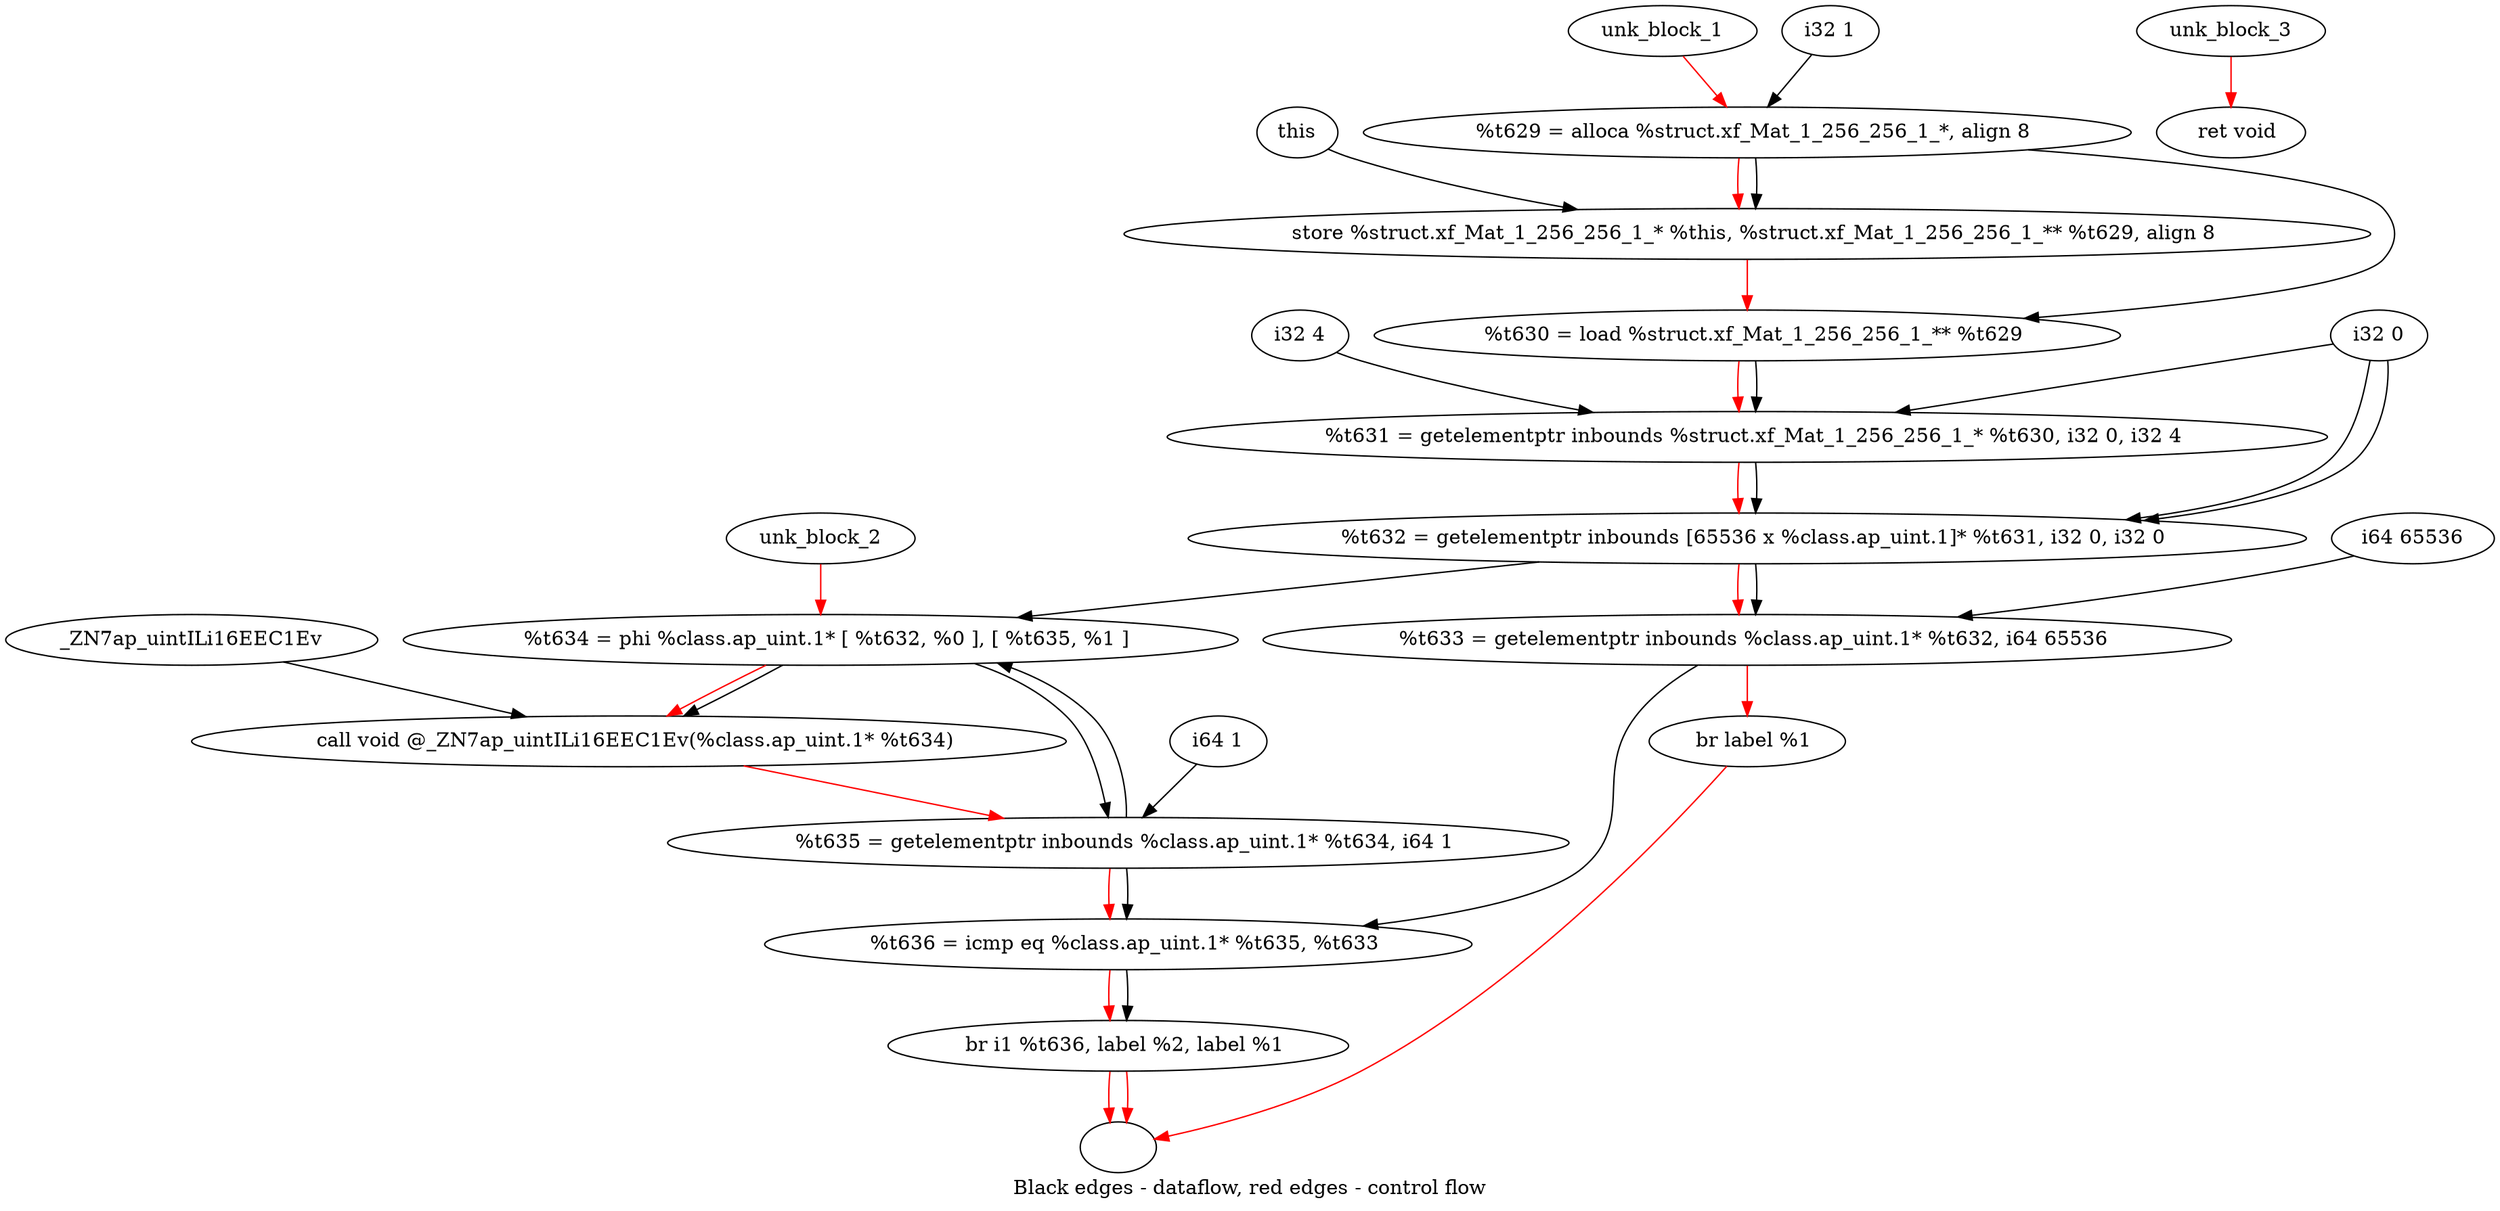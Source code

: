 digraph G {
compound=true
label="Black edges - dataflow, red edges - control flow"
"t629" [label="  %t629 = alloca %struct.xf_Mat_1_256_256_1_*, align 8"]
"_1" [label="  store %struct.xf_Mat_1_256_256_1_* %this, %struct.xf_Mat_1_256_256_1_** %t629, align 8"]
"t630" [label="  %t630 = load %struct.xf_Mat_1_256_256_1_** %t629"]
"t631" [label="  %t631 = getelementptr inbounds %struct.xf_Mat_1_256_256_1_* %t630, i32 0, i32 4"]
"t632" [label="  %t632 = getelementptr inbounds [65536 x %class.ap_uint.1]* %t631, i32 0, i32 0"]
"t633" [label="  %t633 = getelementptr inbounds %class.ap_uint.1* %t632, i64 65536"]
"_2" [label="  br label %1"]
"unk_block_1" -> "t629"[color=red]
"i32 1" -> "t629"
"t629" -> "_1"[color=red weight=2]
"this" -> "_1"
"t629" -> "_1"
"_1" -> "t630"[color=red weight=2]
"t629" -> "t630"
"t630" -> "t631"[color=red weight=2]
"t630" -> "t631"
"i32 0" -> "t631"
"i32 4" -> "t631"
"t631" -> "t632"[color=red weight=2]
"t631" -> "t632"
"i32 0" -> "t632"
"i32 0" -> "t632"
"t632" -> "t633"[color=red weight=2]
"t632" -> "t633"
"i64 65536" -> "t633"
"t633" -> "_2"[color=red weight=2]
"_2" -> ""[color=red]

"t634" [label="  %t634 = phi %class.ap_uint.1* [ %t632, %0 ], [ %t635, %1 ]"]
"_3" [label="  call void @_ZN7ap_uintILi16EEC1Ev(%class.ap_uint.1* %t634)"]
"t635" [label="  %t635 = getelementptr inbounds %class.ap_uint.1* %t634, i64 1"]
"t636" [label="  %t636 = icmp eq %class.ap_uint.1* %t635, %t633"]
"_4" [label="  br i1 %t636, label %2, label %1"]
"unk_block_2" -> "t634"[color=red]
"t632" -> "t634"
"t635" -> "t634"
"t634" -> "_3"[color=red weight=2]
"t634" -> "_3"
"_ZN7ap_uintILi16EEC1Ev" -> "_3"
"_3" -> "t635"[color=red weight=2]
"t634" -> "t635"
"i64 1" -> "t635"
"t635" -> "t636"[color=red weight=2]
"t635" -> "t636"
"t633" -> "t636"
"t636" -> "_4"[color=red weight=2]
"t636" -> "_4"
"_4" -> ""[color=red]
"_4" -> ""[color=red]

"_5" [label="  ret void"]
"unk_block_3" -> "_5"[color=red]

}
